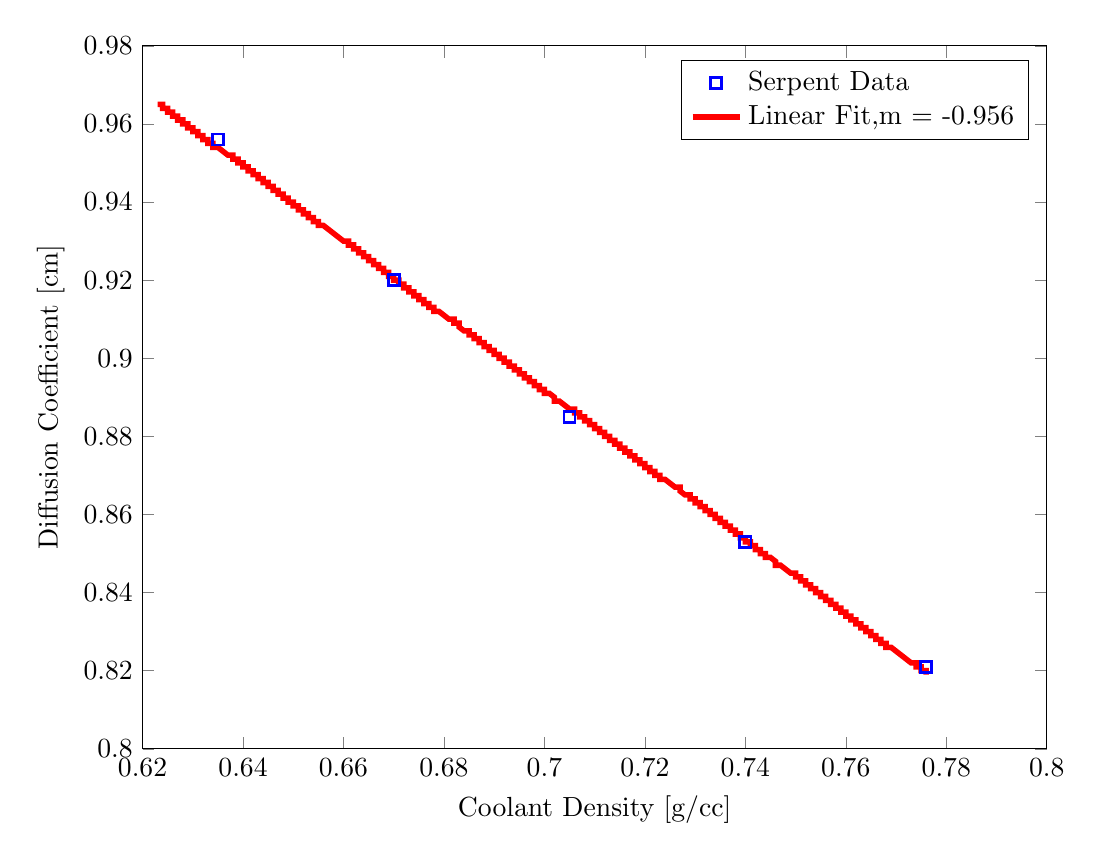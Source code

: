 \begin{tikzpicture}

\begin{axis}[%
scale only axis,
width=4.521in,
height=3.515in,
xmin=0.62, xmax=0.8,
ymin=0.8, ymax=0.98,
xlabel={Coolant Density [g/cc]},
ylabel={Diffusion Coefficient [cm]},
axis on top,
legend entries={Serpent Data,{Linear Fit,m = -0.956}},
legend style={nodes=right}]
\addplot [
color=blue,
only marks,
mark=square,
mark options={solid},
line width=1.0pt
]
coordinates{
 (0.635,0.956)(0.67,0.92)(0.705,0.885)(0.74,0.853)(0.776,0.821) 
};

\addplot [
color=red,
solid,
line width=2.0pt
]
coordinates{
 (0.623,0.965)(0.623,0.965)(0.623,0.965)(0.623,0.965)(0.624,0.965)(0.624,0.965)(0.624,0.965)(0.624,0.964)(0.624,0.964)(0.624,0.964)(0.625,0.964)(0.625,0.964)(0.625,0.964)(0.625,0.964)(0.625,0.963)(0.625,0.963)(0.625,0.963)(0.626,0.963)(0.626,0.963)(0.626,0.963)(0.626,0.963)(0.626,0.962)(0.626,0.962)(0.627,0.962)(0.627,0.962)(0.627,0.962)(0.627,0.962)(0.627,0.961)(0.627,0.961)(0.627,0.961)(0.628,0.961)(0.628,0.961)(0.628,0.961)(0.628,0.961)(0.628,0.96)(0.628,0.96)(0.629,0.96)(0.629,0.96)(0.629,0.96)(0.629,0.96)(0.629,0.96)(0.629,0.959)(0.629,0.959)(0.63,0.959)(0.63,0.959)(0.63,0.959)(0.63,0.959)(0.63,0.959)(0.63,0.958)(0.631,0.958)(0.631,0.958)(0.631,0.958)(0.631,0.958)(0.631,0.958)(0.631,0.958)(0.631,0.957)(0.632,0.957)(0.632,0.957)(0.632,0.957)(0.632,0.957)(0.632,0.957)(0.632,0.957)(0.632,0.956)(0.633,0.956)(0.633,0.956)(0.633,0.956)(0.633,0.956)(0.633,0.956)(0.633,0.955)(0.634,0.955)(0.634,0.955)(0.634,0.955)(0.634,0.955)(0.634,0.955)(0.634,0.955)(0.634,0.954)(0.635,0.954)(0.635,0.954)(0.635,0.954)(0.635,0.954)(0.635,0.954)(0.635,0.954)(0.636,0.953)(0.636,0.953)(0.636,0.953)(0.636,0.953)(0.636,0.953)(0.636,0.953)(0.636,0.953)(0.637,0.952)(0.637,0.952)(0.637,0.952)(0.637,0.952)(0.637,0.952)(0.637,0.952)(0.638,0.952)(0.638,0.951)(0.638,0.951)(0.638,0.951)(0.638,0.951)(0.638,0.951)(0.638,0.951)(0.639,0.951)(0.639,0.95)(0.639,0.95)(0.639,0.95)(0.639,0.95)(0.639,0.95)(0.64,0.95)(0.64,0.949)(0.64,0.949)(0.64,0.949)(0.64,0.949)(0.64,0.949)(0.64,0.949)(0.641,0.949)(0.641,0.948)(0.641,0.948)(0.641,0.948)(0.641,0.948)(0.641,0.948)(0.642,0.948)(0.642,0.948)(0.642,0.947)(0.642,0.947)(0.642,0.947)(0.642,0.947)(0.642,0.947)(0.643,0.947)(0.643,0.947)(0.643,0.946)(0.643,0.946)(0.643,0.946)(0.643,0.946)(0.644,0.946)(0.644,0.946)(0.644,0.946)(0.644,0.945)(0.644,0.945)(0.644,0.945)(0.644,0.945)(0.645,0.945)(0.645,0.945)(0.645,0.945)(0.645,0.944)(0.645,0.944)(0.645,0.944)(0.646,0.944)(0.646,0.944)(0.646,0.944)(0.646,0.943)(0.646,0.943)(0.646,0.943)(0.646,0.943)(0.647,0.943)(0.647,0.943)(0.647,0.943)(0.647,0.942)(0.647,0.942)(0.647,0.942)(0.648,0.942)(0.648,0.942)(0.648,0.942)(0.648,0.942)(0.648,0.941)(0.648,0.941)(0.648,0.941)(0.649,0.941)(0.649,0.941)(0.649,0.941)(0.649,0.941)(0.649,0.94)(0.649,0.94)(0.649,0.94)(0.65,0.94)(0.65,0.94)(0.65,0.94)(0.65,0.94)(0.65,0.939)(0.65,0.939)(0.651,0.939)(0.651,0.939)(0.651,0.939)(0.651,0.939)(0.651,0.939)(0.651,0.938)(0.651,0.938)(0.652,0.938)(0.652,0.938)(0.652,0.938)(0.652,0.938)(0.652,0.937)(0.652,0.937)(0.653,0.937)(0.653,0.937)(0.653,0.937)(0.653,0.937)(0.653,0.937)(0.653,0.936)(0.653,0.936)(0.654,0.936)(0.654,0.936)(0.654,0.936)(0.654,0.936)(0.654,0.936)(0.654,0.935)(0.655,0.935)(0.655,0.935)(0.655,0.935)(0.655,0.935)(0.655,0.935)(0.655,0.935)(0.655,0.934)(0.656,0.934)(0.656,0.934)(0.656,0.934)(0.656,0.934)(0.656,0.934)(0.656,0.934)(0.657,0.933)(0.657,0.933)(0.657,0.933)(0.657,0.933)(0.657,0.933)(0.657,0.933)(0.657,0.933)(0.658,0.932)(0.658,0.932)(0.658,0.932)(0.658,0.932)(0.658,0.932)(0.658,0.932)(0.659,0.931)(0.659,0.931)(0.659,0.931)(0.659,0.931)(0.659,0.931)(0.659,0.931)(0.659,0.931)(0.66,0.93)(0.66,0.93)(0.66,0.93)(0.66,0.93)(0.66,0.93)(0.66,0.93)(0.661,0.93)(0.661,0.929)(0.661,0.929)(0.661,0.929)(0.661,0.929)(0.661,0.929)(0.661,0.929)(0.662,0.929)(0.662,0.928)(0.662,0.928)(0.662,0.928)(0.662,0.928)(0.662,0.928)(0.663,0.928)(0.663,0.928)(0.663,0.927)(0.663,0.927)(0.663,0.927)(0.663,0.927)(0.663,0.927)(0.664,0.927)(0.664,0.927)(0.664,0.926)(0.664,0.926)(0.664,0.926)(0.664,0.926)(0.665,0.926)(0.665,0.926)(0.665,0.925)(0.665,0.925)(0.665,0.925)(0.665,0.925)(0.665,0.925)(0.666,0.925)(0.666,0.925)(0.666,0.924)(0.666,0.924)(0.666,0.924)(0.666,0.924)(0.666,0.924)(0.667,0.924)(0.667,0.924)(0.667,0.923)(0.667,0.923)(0.667,0.923)(0.667,0.923)(0.668,0.923)(0.668,0.923)(0.668,0.923)(0.668,0.922)(0.668,0.922)(0.668,0.922)(0.668,0.922)(0.669,0.922)(0.669,0.922)(0.669,0.922)(0.669,0.921)(0.669,0.921)(0.669,0.921)(0.67,0.921)(0.67,0.921)(0.67,0.921)(0.67,0.921)(0.67,0.92)(0.67,0.92)(0.67,0.92)(0.671,0.92)(0.671,0.92)(0.671,0.92)(0.671,0.919)(0.671,0.919)(0.671,0.919)(0.672,0.919)(0.672,0.919)(0.672,0.919)(0.672,0.919)(0.672,0.918)(0.672,0.918)(0.672,0.918)(0.673,0.918)(0.673,0.918)(0.673,0.918)(0.673,0.918)(0.673,0.917)(0.673,0.917)(0.674,0.917)(0.674,0.917)(0.674,0.917)(0.674,0.917)(0.674,0.917)(0.674,0.916)(0.674,0.916)(0.675,0.916)(0.675,0.916)(0.675,0.916)(0.675,0.916)(0.675,0.916)(0.675,0.915)(0.676,0.915)(0.676,0.915)(0.676,0.915)(0.676,0.915)(0.676,0.915)(0.676,0.915)(0.676,0.914)(0.677,0.914)(0.677,0.914)(0.677,0.914)(0.677,0.914)(0.677,0.914)(0.677,0.913)(0.678,0.913)(0.678,0.913)(0.678,0.913)(0.678,0.913)(0.678,0.913)(0.678,0.913)(0.678,0.912)(0.679,0.912)(0.679,0.912)(0.679,0.912)(0.679,0.912)(0.679,0.912)(0.679,0.912)(0.68,0.911)(0.68,0.911)(0.68,0.911)(0.68,0.911)(0.68,0.911)(0.68,0.911)(0.68,0.911)(0.681,0.91)(0.681,0.91)(0.681,0.91)(0.681,0.91)(0.681,0.91)(0.681,0.91)(0.682,0.91)(0.682,0.909)(0.682,0.909)(0.682,0.909)(0.682,0.909)(0.682,0.909)(0.682,0.909)(0.683,0.909)(0.683,0.908)(0.683,0.908)(0.683,0.908)(0.683,0.908)(0.683,0.908)(0.683,0.908)(0.684,0.907)(0.684,0.907)(0.684,0.907)(0.684,0.907)(0.684,0.907)(0.684,0.907)(0.685,0.907)(0.685,0.906)(0.685,0.906)(0.685,0.906)(0.685,0.906)(0.685,0.906)(0.685,0.906)(0.686,0.906)(0.686,0.905)(0.686,0.905)(0.686,0.905)(0.686,0.905)(0.686,0.905)(0.687,0.905)(0.687,0.905)(0.687,0.904)(0.687,0.904)(0.687,0.904)(0.687,0.904)(0.687,0.904)(0.688,0.904)(0.688,0.904)(0.688,0.903)(0.688,0.903)(0.688,0.903)(0.688,0.903)(0.689,0.903)(0.689,0.903)(0.689,0.903)(0.689,0.902)(0.689,0.902)(0.689,0.902)(0.689,0.902)(0.69,0.902)(0.69,0.902)(0.69,0.901)(0.69,0.901)(0.69,0.901)(0.69,0.901)(0.691,0.901)(0.691,0.901)(0.691,0.901)(0.691,0.9)(0.691,0.9)(0.691,0.9)(0.691,0.9)(0.692,0.9)(0.692,0.9)(0.692,0.9)(0.692,0.899)(0.692,0.899)(0.692,0.899)(0.693,0.899)(0.693,0.899)(0.693,0.899)(0.693,0.899)(0.693,0.898)(0.693,0.898)(0.693,0.898)(0.694,0.898)(0.694,0.898)(0.694,0.898)(0.694,0.898)(0.694,0.897)(0.694,0.897)(0.695,0.897)(0.695,0.897)(0.695,0.897)(0.695,0.897)(0.695,0.897)(0.695,0.896)(0.695,0.896)(0.696,0.896)(0.696,0.896)(0.696,0.896)(0.696,0.896)(0.696,0.895)(0.696,0.895)(0.697,0.895)(0.697,0.895)(0.697,0.895)(0.697,0.895)(0.697,0.895)(0.697,0.894)(0.697,0.894)(0.698,0.894)(0.698,0.894)(0.698,0.894)(0.698,0.894)(0.698,0.894)(0.698,0.893)(0.699,0.893)(0.699,0.893)(0.699,0.893)(0.699,0.893)(0.699,0.893)(0.699,0.893)(0.699,0.892)(0.7,0.892)(0.7,0.892)(0.7,0.892)(0.7,0.892)(0.7,0.892)(0.7,0.892)(0.7,0.891)(0.701,0.891)(0.701,0.891)(0.701,0.891)(0.701,0.891)(0.701,0.891)(0.701,0.891)(0.702,0.89)(0.702,0.89)(0.702,0.89)(0.702,0.89)(0.702,0.89)(0.702,0.89)(0.702,0.889)(0.703,0.889)(0.703,0.889)(0.703,0.889)(0.703,0.889)(0.703,0.889)(0.703,0.889)(0.704,0.888)(0.704,0.888)(0.704,0.888)(0.704,0.888)(0.704,0.888)(0.704,0.888)(0.704,0.888)(0.705,0.887)(0.705,0.887)(0.705,0.887)(0.705,0.887)(0.705,0.887)(0.705,0.887)(0.706,0.887)(0.706,0.886)(0.706,0.886)(0.706,0.886)(0.706,0.886)(0.706,0.886)(0.706,0.886)(0.707,0.886)(0.707,0.885)(0.707,0.885)(0.707,0.885)(0.707,0.885)(0.707,0.885)(0.708,0.885)(0.708,0.885)(0.708,0.884)(0.708,0.884)(0.708,0.884)(0.708,0.884)(0.708,0.884)(0.709,0.884)(0.709,0.883)(0.709,0.883)(0.709,0.883)(0.709,0.883)(0.709,0.883)(0.71,0.883)(0.71,0.883)(0.71,0.882)(0.71,0.882)(0.71,0.882)(0.71,0.882)(0.71,0.882)(0.711,0.882)(0.711,0.882)(0.711,0.881)(0.711,0.881)(0.711,0.881)(0.711,0.881)(0.712,0.881)(0.712,0.881)(0.712,0.881)(0.712,0.88)(0.712,0.88)(0.712,0.88)(0.712,0.88)(0.713,0.88)(0.713,0.88)(0.713,0.88)(0.713,0.879)(0.713,0.879)(0.713,0.879)(0.714,0.879)(0.714,0.879)(0.714,0.879)(0.714,0.879)(0.714,0.878)(0.714,0.878)(0.714,0.878)(0.715,0.878)(0.715,0.878)(0.715,0.878)(0.715,0.877)(0.715,0.877)(0.715,0.877)(0.716,0.877)(0.716,0.877)(0.716,0.877)(0.716,0.877)(0.716,0.876)(0.716,0.876)(0.716,0.876)(0.717,0.876)(0.717,0.876)(0.717,0.876)(0.717,0.876)(0.717,0.875)(0.717,0.875)(0.717,0.875)(0.718,0.875)(0.718,0.875)(0.718,0.875)(0.718,0.875)(0.718,0.874)(0.718,0.874)(0.719,0.874)(0.719,0.874)(0.719,0.874)(0.719,0.874)(0.719,0.874)(0.719,0.873)(0.719,0.873)(0.72,0.873)(0.72,0.873)(0.72,0.873)(0.72,0.873)(0.72,0.873)(0.72,0.872)(0.721,0.872)(0.721,0.872)(0.721,0.872)(0.721,0.872)(0.721,0.872)(0.721,0.871)(0.721,0.871)(0.722,0.871)(0.722,0.871)(0.722,0.871)(0.722,0.871)(0.722,0.871)(0.722,0.87)(0.723,0.87)(0.723,0.87)(0.723,0.87)(0.723,0.87)(0.723,0.87)(0.723,0.87)(0.723,0.869)(0.724,0.869)(0.724,0.869)(0.724,0.869)(0.724,0.869)(0.724,0.869)(0.724,0.869)(0.725,0.868)(0.725,0.868)(0.725,0.868)(0.725,0.868)(0.725,0.868)(0.725,0.868)(0.725,0.868)(0.726,0.867)(0.726,0.867)(0.726,0.867)(0.726,0.867)(0.726,0.867)(0.726,0.867)(0.727,0.867)(0.727,0.866)(0.727,0.866)(0.727,0.866)(0.727,0.866)(0.727,0.866)(0.727,0.866)(0.728,0.865)(0.728,0.865)(0.728,0.865)(0.728,0.865)(0.728,0.865)(0.728,0.865)(0.729,0.865)(0.729,0.864)(0.729,0.864)(0.729,0.864)(0.729,0.864)(0.729,0.864)(0.729,0.864)(0.73,0.864)(0.73,0.863)(0.73,0.863)(0.73,0.863)(0.73,0.863)(0.73,0.863)(0.731,0.863)(0.731,0.863)(0.731,0.862)(0.731,0.862)(0.731,0.862)(0.731,0.862)(0.731,0.862)(0.732,0.862)(0.732,0.862)(0.732,0.861)(0.732,0.861)(0.732,0.861)(0.732,0.861)(0.733,0.861)(0.733,0.861)(0.733,0.861)(0.733,0.86)(0.733,0.86)(0.733,0.86)(0.733,0.86)(0.734,0.86)(0.734,0.86)(0.734,0.859)(0.734,0.859)(0.734,0.859)(0.734,0.859)(0.734,0.859)(0.735,0.859)(0.735,0.859)(0.735,0.858)(0.735,0.858)(0.735,0.858)(0.735,0.858)(0.736,0.858)(0.736,0.858)(0.736,0.858)(0.736,0.857)(0.736,0.857)(0.736,0.857)(0.736,0.857)(0.737,0.857)(0.737,0.857)(0.737,0.857)(0.737,0.856)(0.737,0.856)(0.737,0.856)(0.738,0.856)(0.738,0.856)(0.738,0.856)(0.738,0.856)(0.738,0.855)(0.738,0.855)(0.738,0.855)(0.739,0.855)(0.739,0.855)(0.739,0.855)(0.739,0.855)(0.739,0.854)(0.739,0.854)(0.74,0.854)(0.74,0.854)(0.74,0.854)(0.74,0.854)(0.74,0.853)(0.74,0.853)(0.74,0.853)(0.741,0.853)(0.741,0.853)(0.741,0.853)(0.741,0.853)(0.741,0.852)(0.741,0.852)(0.742,0.852)(0.742,0.852)(0.742,0.852)(0.742,0.852)(0.742,0.852)(0.742,0.851)(0.742,0.851)(0.743,0.851)(0.743,0.851)(0.743,0.851)(0.743,0.851)(0.743,0.851)(0.743,0.85)(0.744,0.85)(0.744,0.85)(0.744,0.85)(0.744,0.85)(0.744,0.85)(0.744,0.85)(0.744,0.849)(0.745,0.849)(0.745,0.849)(0.745,0.849)(0.745,0.849)(0.745,0.849)(0.745,0.849)(0.746,0.848)(0.746,0.848)(0.746,0.848)(0.746,0.848)(0.746,0.848)(0.746,0.848)(0.746,0.847)(0.747,0.847)(0.747,0.847)(0.747,0.847)(0.747,0.847)(0.747,0.847)(0.747,0.847)(0.748,0.846)(0.748,0.846)(0.748,0.846)(0.748,0.846)(0.748,0.846)(0.748,0.846)(0.748,0.846)(0.749,0.845)(0.749,0.845)(0.749,0.845)(0.749,0.845)(0.749,0.845)(0.749,0.845)(0.75,0.845)(0.75,0.844)(0.75,0.844)(0.75,0.844)(0.75,0.844)(0.75,0.844)(0.75,0.844)(0.751,0.844)(0.751,0.843)(0.751,0.843)(0.751,0.843)(0.751,0.843)(0.751,0.843)(0.751,0.843)(0.752,0.843)(0.752,0.842)(0.752,0.842)(0.752,0.842)(0.752,0.842)(0.752,0.842)(0.753,0.842)(0.753,0.841)(0.753,0.841)(0.753,0.841)(0.753,0.841)(0.753,0.841)(0.753,0.841)(0.754,0.841)(0.754,0.84)(0.754,0.84)(0.754,0.84)(0.754,0.84)(0.754,0.84)(0.755,0.84)(0.755,0.84)(0.755,0.839)(0.755,0.839)(0.755,0.839)(0.755,0.839)(0.755,0.839)(0.756,0.839)(0.756,0.839)(0.756,0.838)(0.756,0.838)(0.756,0.838)(0.756,0.838)(0.757,0.838)(0.757,0.838)(0.757,0.838)(0.757,0.837)(0.757,0.837)(0.757,0.837)(0.757,0.837)(0.758,0.837)(0.758,0.837)(0.758,0.837)(0.758,0.836)(0.758,0.836)(0.758,0.836)(0.759,0.836)(0.759,0.836)(0.759,0.836)(0.759,0.835)(0.759,0.835)(0.759,0.835)(0.759,0.835)(0.76,0.835)(0.76,0.835)(0.76,0.835)(0.76,0.834)(0.76,0.834)(0.76,0.834)(0.761,0.834)(0.761,0.834)(0.761,0.834)(0.761,0.834)(0.761,0.833)(0.761,0.833)(0.761,0.833)(0.762,0.833)(0.762,0.833)(0.762,0.833)(0.762,0.833)(0.762,0.832)(0.762,0.832)(0.763,0.832)(0.763,0.832)(0.763,0.832)(0.763,0.832)(0.763,0.832)(0.763,0.831)(0.763,0.831)(0.764,0.831)(0.764,0.831)(0.764,0.831)(0.764,0.831)(0.764,0.831)(0.764,0.83)(0.765,0.83)(0.765,0.83)(0.765,0.83)(0.765,0.83)(0.765,0.83)(0.765,0.829)(0.765,0.829)(0.766,0.829)(0.766,0.829)(0.766,0.829)(0.766,0.829)(0.766,0.829)(0.766,0.828)(0.767,0.828)(0.767,0.828)(0.767,0.828)(0.767,0.828)(0.767,0.828)(0.767,0.828)(0.767,0.827)(0.768,0.827)(0.768,0.827)(0.768,0.827)(0.768,0.827)(0.768,0.827)(0.768,0.827)(0.768,0.826)(0.769,0.826)(0.769,0.826)(0.769,0.826)(0.769,0.826)(0.769,0.826)(0.769,0.826)(0.77,0.825)(0.77,0.825)(0.77,0.825)(0.77,0.825)(0.77,0.825)(0.77,0.825)(0.77,0.825)(0.771,0.824)(0.771,0.824)(0.771,0.824)(0.771,0.824)(0.771,0.824)(0.771,0.824)(0.772,0.823)(0.772,0.823)(0.772,0.823)(0.772,0.823)(0.772,0.823)(0.772,0.823)(0.772,0.823)(0.773,0.822)(0.773,0.822)(0.773,0.822)(0.773,0.822)(0.773,0.822)(0.773,0.822)(0.774,0.822)(0.774,0.821)(0.774,0.821)(0.774,0.821)(0.774,0.821)(0.774,0.821)(0.774,0.821)(0.775,0.821)(0.775,0.82)(0.775,0.82)(0.775,0.82)(0.775,0.82)(0.775,0.82)(0.776,0.82)(0.776,0.82)(0.776,0.819)(0.776,0.819) 
};

\end{axis}
\end{tikzpicture}
